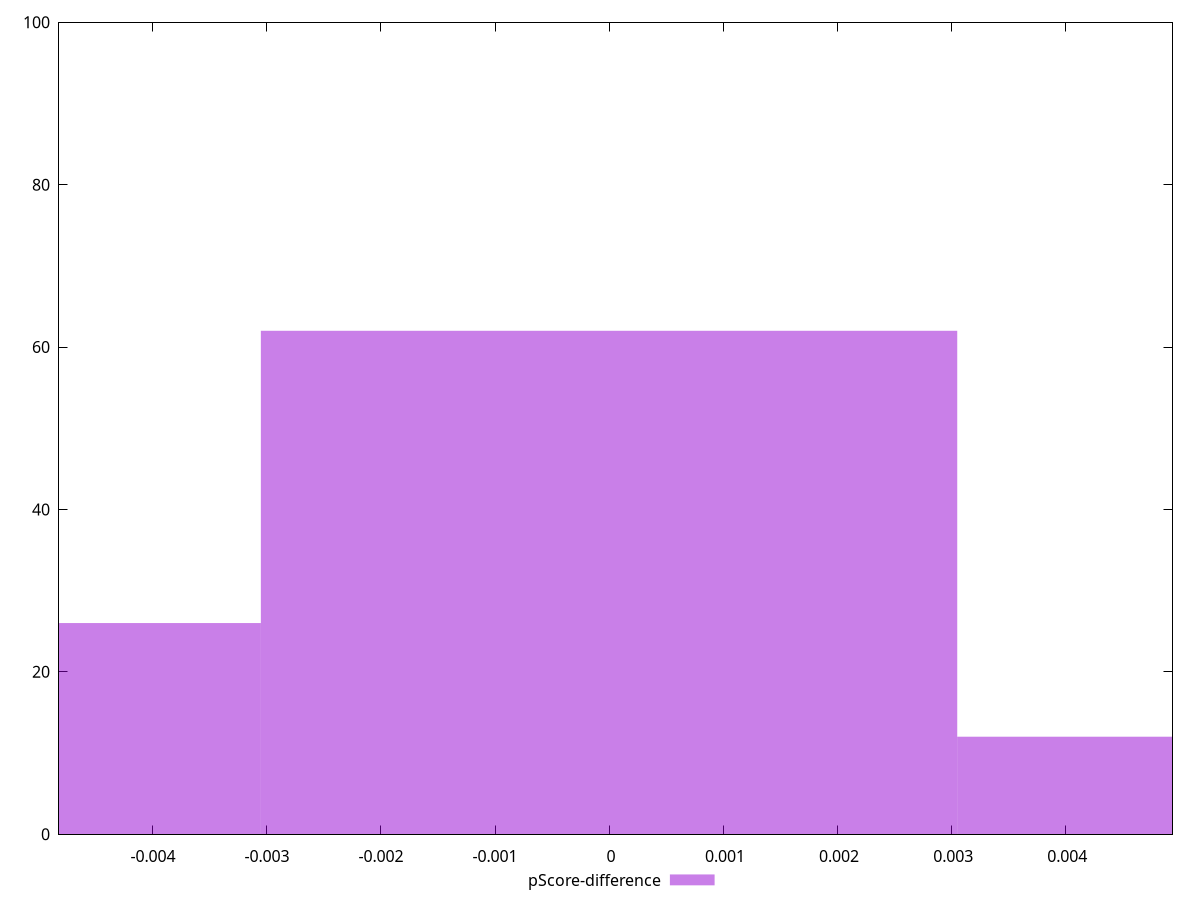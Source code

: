 reset

$pScoreDifference <<EOF
0 62
-0.006106829951825966 26
0.006106829951825966 12
EOF

set key outside below
set boxwidth 0.006106829951825966
set xrange [-0.0048235294117647265:0.004941176470588227]
set yrange [0:100]
set trange [0:100]
set style fill transparent solid 0.5 noborder
set terminal svg size 640, 490 enhanced background rgb 'white'
set output "reports/report_00028_2021-02-24T12-49-42.674Z/render-blocking-resources/samples/astro/pScore-difference/histogram.svg"

plot $pScoreDifference title "pScore-difference" with boxes

reset
